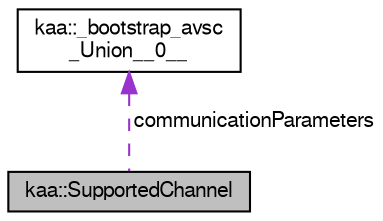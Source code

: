 digraph "kaa::SupportedChannel"
{
  bgcolor="transparent";
  edge [fontname="FreeSans",fontsize="10",labelfontname="FreeSans",labelfontsize="10"];
  node [fontname="FreeSans",fontsize="10",shape=record];
  Node1 [label="kaa::SupportedChannel",height=0.2,width=0.4,color="black", fillcolor="grey75", style="filled" fontcolor="black"];
  Node2 -> Node1 [dir="back",color="darkorchid3",fontsize="10",style="dashed",label=" communicationParameters" ,fontname="FreeSans"];
  Node2 [label="kaa::_bootstrap_avsc\l_Union__0__",height=0.2,width=0.4,color="black",URL="$structkaa_1_1__bootstrap__avsc__Union____0____.html"];
}
